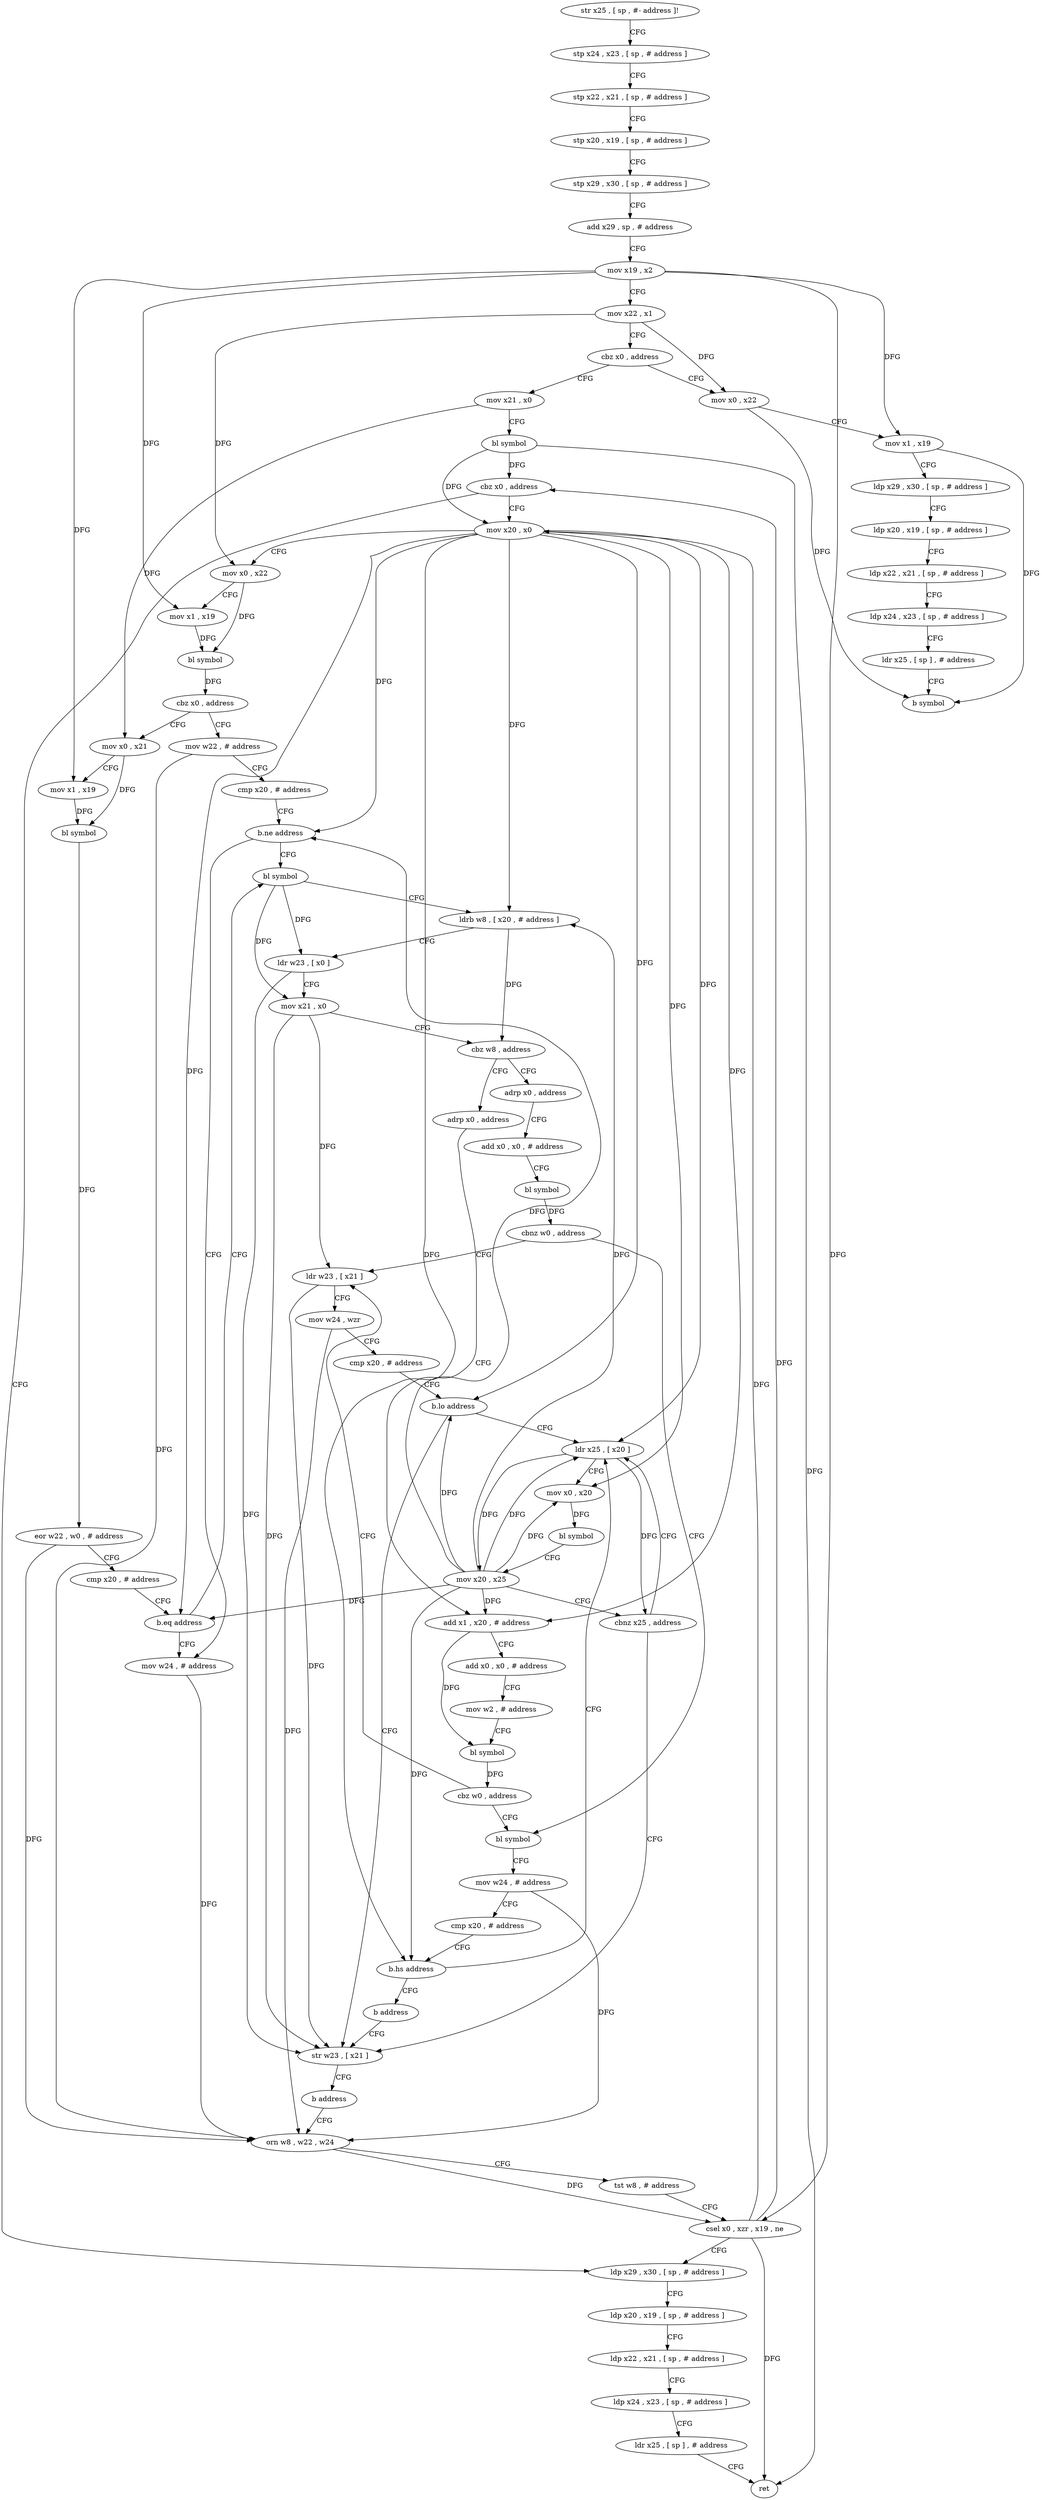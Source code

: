 digraph "func" {
"4280664" [label = "str x25 , [ sp , #- address ]!" ]
"4280668" [label = "stp x24 , x23 , [ sp , # address ]" ]
"4280672" [label = "stp x22 , x21 , [ sp , # address ]" ]
"4280676" [label = "stp x20 , x19 , [ sp , # address ]" ]
"4280680" [label = "stp x29 , x30 , [ sp , # address ]" ]
"4280684" [label = "add x29 , sp , # address" ]
"4280688" [label = "mov x19 , x2" ]
"4280692" [label = "mov x22 , x1" ]
"4280696" [label = "cbz x0 , address" ]
"4280844" [label = "mov x0 , x22" ]
"4280700" [label = "mov x21 , x0" ]
"4280848" [label = "mov x1 , x19" ]
"4280852" [label = "ldp x29 , x30 , [ sp , # address ]" ]
"4280856" [label = "ldp x20 , x19 , [ sp , # address ]" ]
"4280860" [label = "ldp x22 , x21 , [ sp , # address ]" ]
"4280864" [label = "ldp x24 , x23 , [ sp , # address ]" ]
"4280868" [label = "ldr x25 , [ sp ] , # address" ]
"4280872" [label = "b symbol" ]
"4280704" [label = "bl symbol" ]
"4280708" [label = "cbz x0 , address" ]
"4280904" [label = "ldp x29 , x30 , [ sp , # address ]" ]
"4280712" [label = "mov x20 , x0" ]
"4280908" [label = "ldp x20 , x19 , [ sp , # address ]" ]
"4280912" [label = "ldp x22 , x21 , [ sp , # address ]" ]
"4280916" [label = "ldp x24 , x23 , [ sp , # address ]" ]
"4280920" [label = "ldr x25 , [ sp ] , # address" ]
"4280924" [label = "ret" ]
"4280716" [label = "mov x0 , x22" ]
"4280720" [label = "mov x1 , x19" ]
"4280724" [label = "bl symbol" ]
"4280728" [label = "cbz x0 , address" ]
"4280876" [label = "mov w22 , # address" ]
"4280732" [label = "mov x0 , x21" ]
"4280880" [label = "cmp x20 , # address" ]
"4280884" [label = "b.ne address" ]
"4280756" [label = "bl symbol" ]
"4280888" [label = "mov w24 , # address" ]
"4280736" [label = "mov x1 , x19" ]
"4280740" [label = "bl symbol" ]
"4280744" [label = "eor w22 , w0 , # address" ]
"4280748" [label = "cmp x20 , # address" ]
"4280752" [label = "b.eq address" ]
"4280760" [label = "ldrb w8 , [ x20 , # address ]" ]
"4280764" [label = "ldr w23 , [ x0 ]" ]
"4280768" [label = "mov x21 , x0" ]
"4280772" [label = "cbz w8 , address" ]
"4280928" [label = "adrp x0 , address" ]
"4280776" [label = "adrp x0 , address" ]
"4280892" [label = "orn w8 , w22 , w24" ]
"4280932" [label = "add x0 , x0 , # address" ]
"4280936" [label = "bl symbol" ]
"4280940" [label = "cbnz w0 , address" ]
"4280800" [label = "ldr w23 , [ x21 ]" ]
"4280944" [label = "bl symbol" ]
"4280780" [label = "add x1 , x20 , # address" ]
"4280784" [label = "add x0 , x0 , # address" ]
"4280788" [label = "mov w2 , # address" ]
"4280792" [label = "bl symbol" ]
"4280796" [label = "cbz w0 , address" ]
"4280804" [label = "mov w24 , wzr" ]
"4280808" [label = "cmp x20 , # address" ]
"4280812" [label = "b.lo address" ]
"4280836" [label = "str w23 , [ x21 ]" ]
"4280816" [label = "ldr x25 , [ x20 ]" ]
"4280948" [label = "mov w24 , # address" ]
"4280952" [label = "cmp x20 , # address" ]
"4280956" [label = "b.hs address" ]
"4280960" [label = "b address" ]
"4280840" [label = "b address" ]
"4280820" [label = "mov x0 , x20" ]
"4280824" [label = "bl symbol" ]
"4280828" [label = "mov x20 , x25" ]
"4280832" [label = "cbnz x25 , address" ]
"4280896" [label = "tst w8 , # address" ]
"4280900" [label = "csel x0 , xzr , x19 , ne" ]
"4280664" -> "4280668" [ label = "CFG" ]
"4280668" -> "4280672" [ label = "CFG" ]
"4280672" -> "4280676" [ label = "CFG" ]
"4280676" -> "4280680" [ label = "CFG" ]
"4280680" -> "4280684" [ label = "CFG" ]
"4280684" -> "4280688" [ label = "CFG" ]
"4280688" -> "4280692" [ label = "CFG" ]
"4280688" -> "4280848" [ label = "DFG" ]
"4280688" -> "4280720" [ label = "DFG" ]
"4280688" -> "4280736" [ label = "DFG" ]
"4280688" -> "4280900" [ label = "DFG" ]
"4280692" -> "4280696" [ label = "CFG" ]
"4280692" -> "4280844" [ label = "DFG" ]
"4280692" -> "4280716" [ label = "DFG" ]
"4280696" -> "4280844" [ label = "CFG" ]
"4280696" -> "4280700" [ label = "CFG" ]
"4280844" -> "4280848" [ label = "CFG" ]
"4280844" -> "4280872" [ label = "DFG" ]
"4280700" -> "4280704" [ label = "CFG" ]
"4280700" -> "4280732" [ label = "DFG" ]
"4280848" -> "4280852" [ label = "CFG" ]
"4280848" -> "4280872" [ label = "DFG" ]
"4280852" -> "4280856" [ label = "CFG" ]
"4280856" -> "4280860" [ label = "CFG" ]
"4280860" -> "4280864" [ label = "CFG" ]
"4280864" -> "4280868" [ label = "CFG" ]
"4280868" -> "4280872" [ label = "CFG" ]
"4280704" -> "4280708" [ label = "DFG" ]
"4280704" -> "4280924" [ label = "DFG" ]
"4280704" -> "4280712" [ label = "DFG" ]
"4280708" -> "4280904" [ label = "CFG" ]
"4280708" -> "4280712" [ label = "CFG" ]
"4280904" -> "4280908" [ label = "CFG" ]
"4280712" -> "4280716" [ label = "CFG" ]
"4280712" -> "4280884" [ label = "DFG" ]
"4280712" -> "4280752" [ label = "DFG" ]
"4280712" -> "4280760" [ label = "DFG" ]
"4280712" -> "4280780" [ label = "DFG" ]
"4280712" -> "4280812" [ label = "DFG" ]
"4280712" -> "4280956" [ label = "DFG" ]
"4280712" -> "4280816" [ label = "DFG" ]
"4280712" -> "4280820" [ label = "DFG" ]
"4280908" -> "4280912" [ label = "CFG" ]
"4280912" -> "4280916" [ label = "CFG" ]
"4280916" -> "4280920" [ label = "CFG" ]
"4280920" -> "4280924" [ label = "CFG" ]
"4280716" -> "4280720" [ label = "CFG" ]
"4280716" -> "4280724" [ label = "DFG" ]
"4280720" -> "4280724" [ label = "DFG" ]
"4280724" -> "4280728" [ label = "DFG" ]
"4280728" -> "4280876" [ label = "CFG" ]
"4280728" -> "4280732" [ label = "CFG" ]
"4280876" -> "4280880" [ label = "CFG" ]
"4280876" -> "4280892" [ label = "DFG" ]
"4280732" -> "4280736" [ label = "CFG" ]
"4280732" -> "4280740" [ label = "DFG" ]
"4280880" -> "4280884" [ label = "CFG" ]
"4280884" -> "4280756" [ label = "CFG" ]
"4280884" -> "4280888" [ label = "CFG" ]
"4280756" -> "4280760" [ label = "CFG" ]
"4280756" -> "4280764" [ label = "DFG" ]
"4280756" -> "4280768" [ label = "DFG" ]
"4280888" -> "4280892" [ label = "DFG" ]
"4280736" -> "4280740" [ label = "DFG" ]
"4280740" -> "4280744" [ label = "DFG" ]
"4280744" -> "4280748" [ label = "CFG" ]
"4280744" -> "4280892" [ label = "DFG" ]
"4280748" -> "4280752" [ label = "CFG" ]
"4280752" -> "4280888" [ label = "CFG" ]
"4280752" -> "4280756" [ label = "CFG" ]
"4280760" -> "4280764" [ label = "CFG" ]
"4280760" -> "4280772" [ label = "DFG" ]
"4280764" -> "4280768" [ label = "CFG" ]
"4280764" -> "4280836" [ label = "DFG" ]
"4280768" -> "4280772" [ label = "CFG" ]
"4280768" -> "4280800" [ label = "DFG" ]
"4280768" -> "4280836" [ label = "DFG" ]
"4280772" -> "4280928" [ label = "CFG" ]
"4280772" -> "4280776" [ label = "CFG" ]
"4280928" -> "4280932" [ label = "CFG" ]
"4280776" -> "4280780" [ label = "CFG" ]
"4280892" -> "4280896" [ label = "CFG" ]
"4280892" -> "4280900" [ label = "DFG" ]
"4280932" -> "4280936" [ label = "CFG" ]
"4280936" -> "4280940" [ label = "DFG" ]
"4280940" -> "4280800" [ label = "CFG" ]
"4280940" -> "4280944" [ label = "CFG" ]
"4280800" -> "4280804" [ label = "CFG" ]
"4280800" -> "4280836" [ label = "DFG" ]
"4280944" -> "4280948" [ label = "CFG" ]
"4280780" -> "4280784" [ label = "CFG" ]
"4280780" -> "4280792" [ label = "DFG" ]
"4280784" -> "4280788" [ label = "CFG" ]
"4280788" -> "4280792" [ label = "CFG" ]
"4280792" -> "4280796" [ label = "DFG" ]
"4280796" -> "4280944" [ label = "CFG" ]
"4280796" -> "4280800" [ label = "CFG" ]
"4280804" -> "4280808" [ label = "CFG" ]
"4280804" -> "4280892" [ label = "DFG" ]
"4280808" -> "4280812" [ label = "CFG" ]
"4280812" -> "4280836" [ label = "CFG" ]
"4280812" -> "4280816" [ label = "CFG" ]
"4280836" -> "4280840" [ label = "CFG" ]
"4280816" -> "4280820" [ label = "CFG" ]
"4280816" -> "4280828" [ label = "DFG" ]
"4280816" -> "4280832" [ label = "DFG" ]
"4280948" -> "4280952" [ label = "CFG" ]
"4280948" -> "4280892" [ label = "DFG" ]
"4280952" -> "4280956" [ label = "CFG" ]
"4280956" -> "4280816" [ label = "CFG" ]
"4280956" -> "4280960" [ label = "CFG" ]
"4280960" -> "4280836" [ label = "CFG" ]
"4280840" -> "4280892" [ label = "CFG" ]
"4280820" -> "4280824" [ label = "DFG" ]
"4280824" -> "4280828" [ label = "CFG" ]
"4280828" -> "4280832" [ label = "CFG" ]
"4280828" -> "4280884" [ label = "DFG" ]
"4280828" -> "4280752" [ label = "DFG" ]
"4280828" -> "4280760" [ label = "DFG" ]
"4280828" -> "4280780" [ label = "DFG" ]
"4280828" -> "4280812" [ label = "DFG" ]
"4280828" -> "4280956" [ label = "DFG" ]
"4280828" -> "4280816" [ label = "DFG" ]
"4280828" -> "4280820" [ label = "DFG" ]
"4280832" -> "4280816" [ label = "CFG" ]
"4280832" -> "4280836" [ label = "CFG" ]
"4280896" -> "4280900" [ label = "CFG" ]
"4280900" -> "4280904" [ label = "CFG" ]
"4280900" -> "4280708" [ label = "DFG" ]
"4280900" -> "4280712" [ label = "DFG" ]
"4280900" -> "4280924" [ label = "DFG" ]
}
